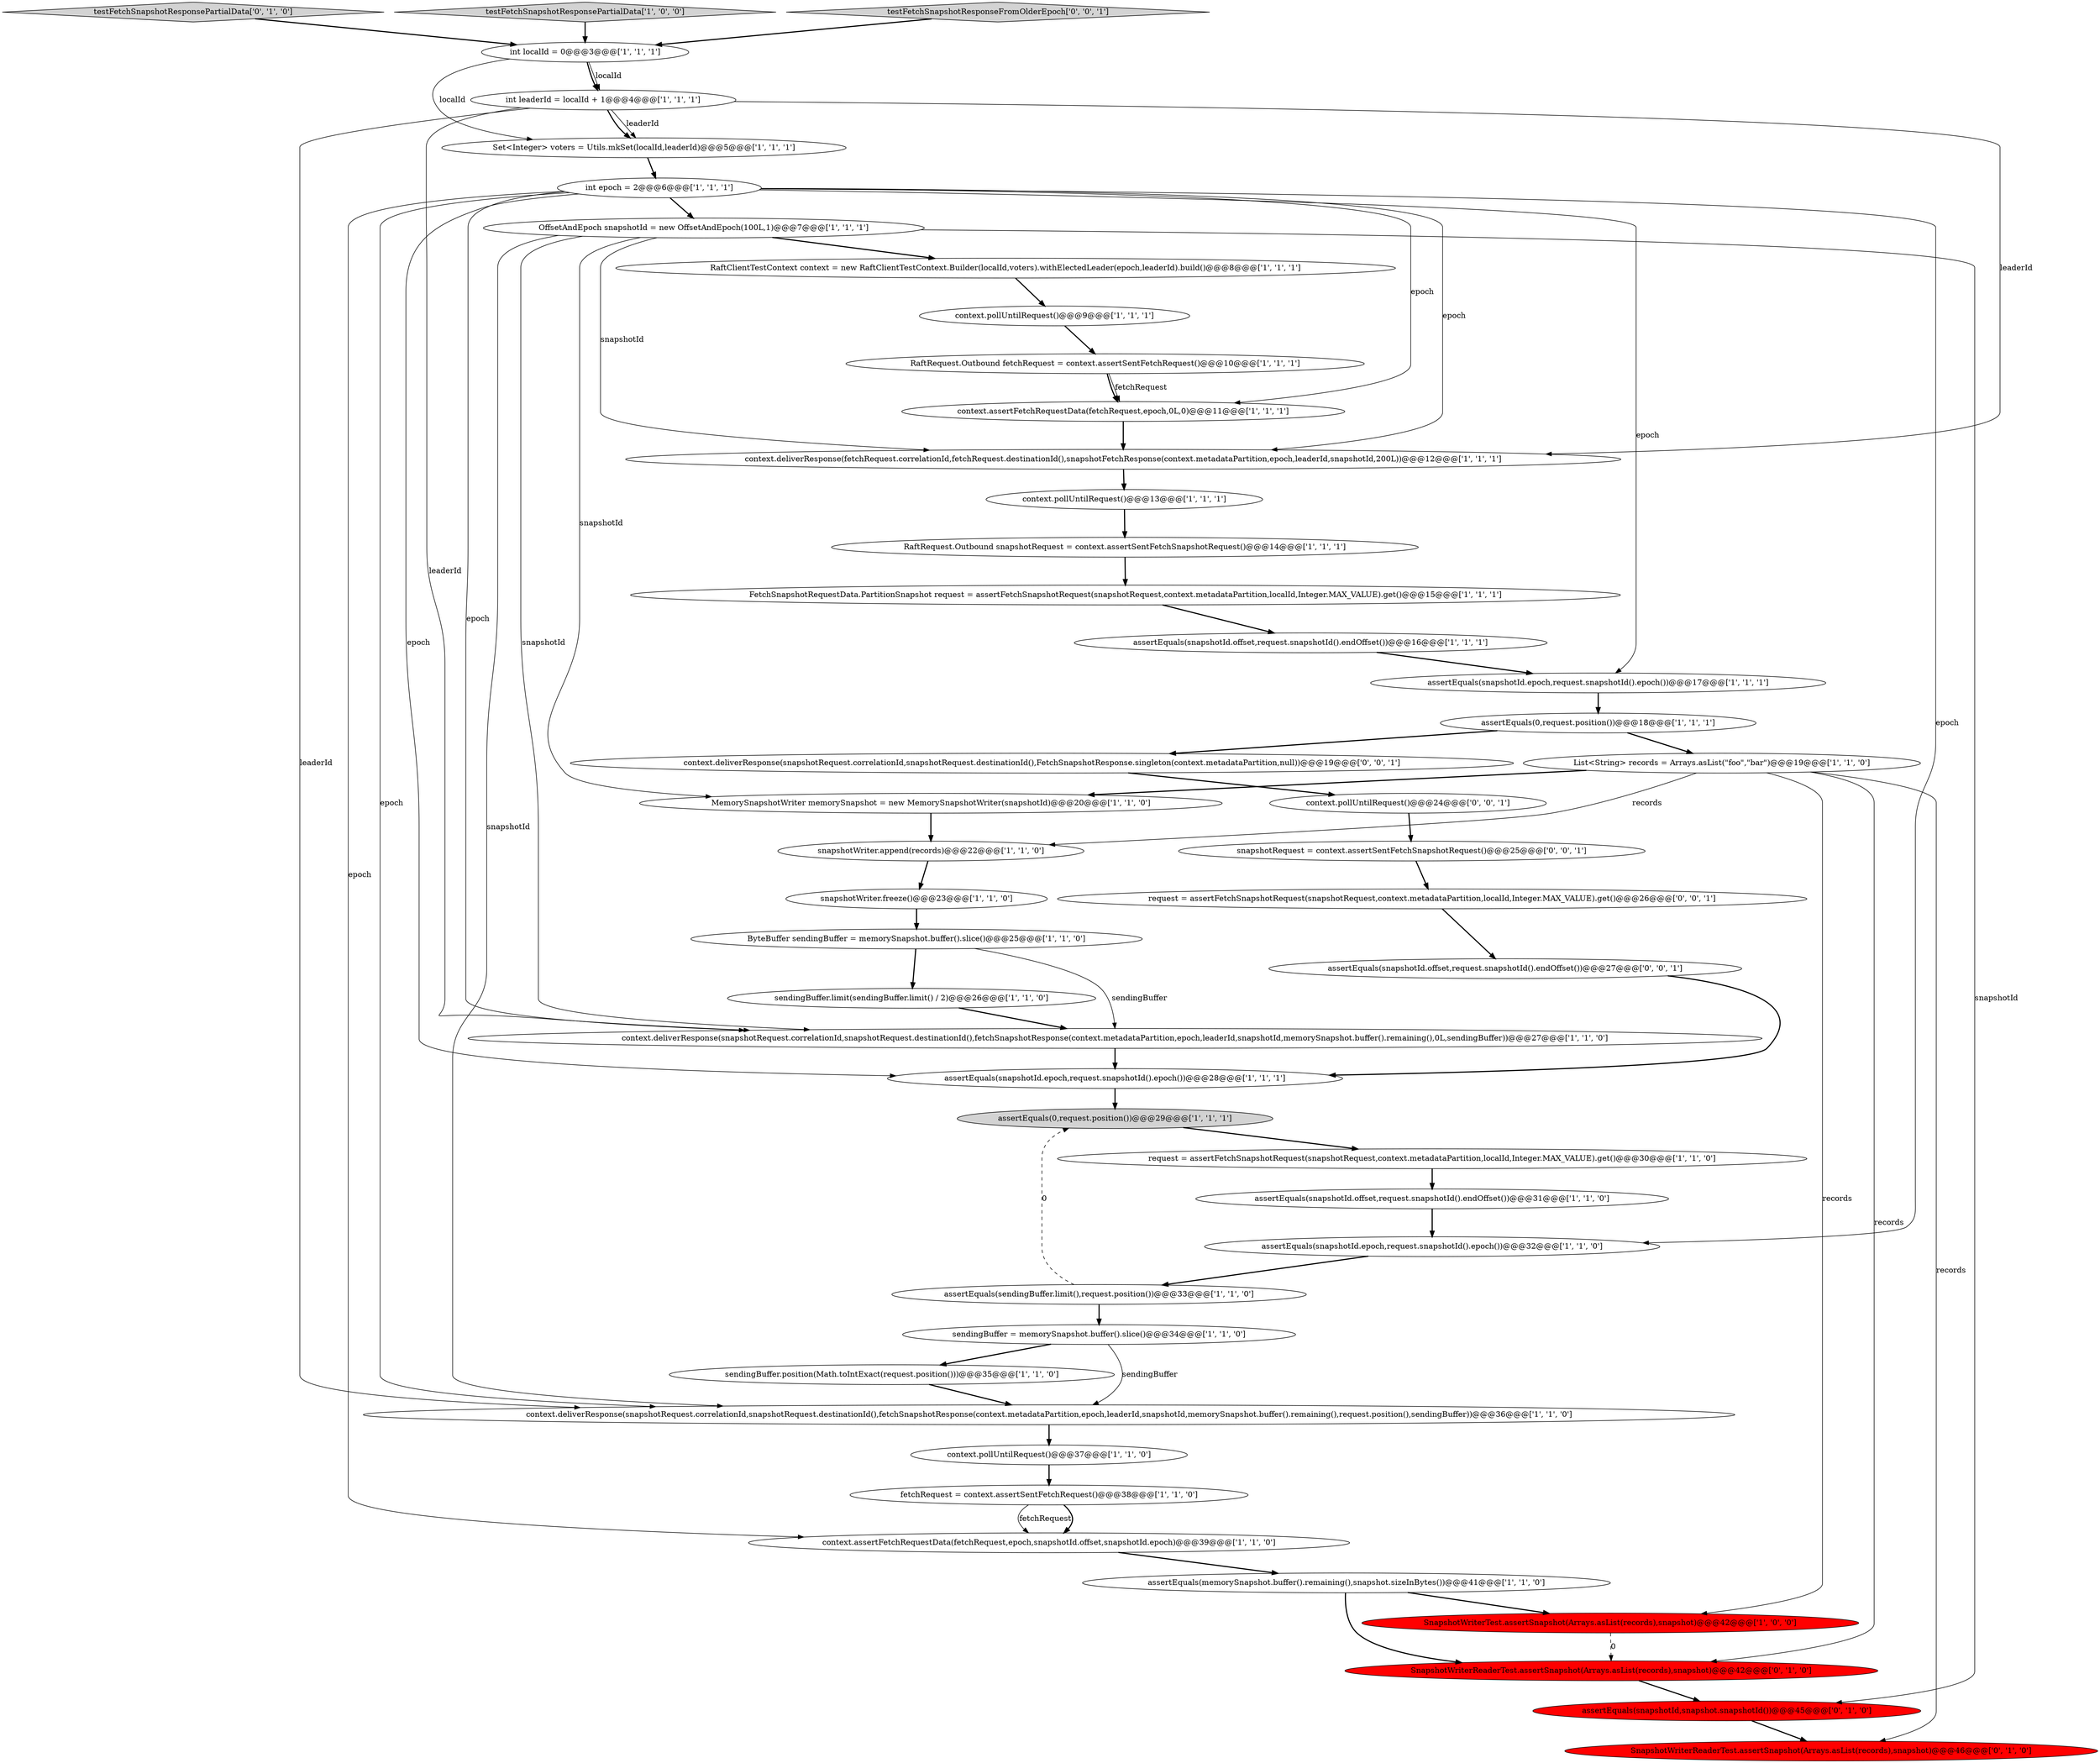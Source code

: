 digraph {
7 [style = filled, label = "snapshotWriter.append(records)@@@22@@@['1', '1', '0']", fillcolor = white, shape = ellipse image = "AAA0AAABBB1BBB"];
13 [style = filled, label = "assertEquals(sendingBuffer.limit(),request.position())@@@33@@@['1', '1', '0']", fillcolor = white, shape = ellipse image = "AAA0AAABBB1BBB"];
4 [style = filled, label = "Set<Integer> voters = Utils.mkSet(localId,leaderId)@@@5@@@['1', '1', '1']", fillcolor = white, shape = ellipse image = "AAA0AAABBB1BBB"];
24 [style = filled, label = "assertEquals(snapshotId.epoch,request.snapshotId().epoch())@@@32@@@['1', '1', '0']", fillcolor = white, shape = ellipse image = "AAA0AAABBB1BBB"];
20 [style = filled, label = "sendingBuffer.limit(sendingBuffer.limit() / 2)@@@26@@@['1', '1', '0']", fillcolor = white, shape = ellipse image = "AAA0AAABBB1BBB"];
36 [style = filled, label = "context.pollUntilRequest()@@@9@@@['1', '1', '1']", fillcolor = white, shape = ellipse image = "AAA0AAABBB1BBB"];
19 [style = filled, label = "int epoch = 2@@@6@@@['1', '1', '1']", fillcolor = white, shape = ellipse image = "AAA0AAABBB1BBB"];
21 [style = filled, label = "context.assertFetchRequestData(fetchRequest,epoch,snapshotId.offset,snapshotId.epoch)@@@39@@@['1', '1', '0']", fillcolor = white, shape = ellipse image = "AAA0AAABBB1BBB"];
29 [style = filled, label = "RaftClientTestContext context = new RaftClientTestContext.Builder(localId,voters).withElectedLeader(epoch,leaderId).build()@@@8@@@['1', '1', '1']", fillcolor = white, shape = ellipse image = "AAA0AAABBB1BBB"];
37 [style = filled, label = "sendingBuffer.position(Math.toIntExact(request.position()))@@@35@@@['1', '1', '0']", fillcolor = white, shape = ellipse image = "AAA0AAABBB1BBB"];
3 [style = filled, label = "assertEquals(0,request.position())@@@18@@@['1', '1', '1']", fillcolor = white, shape = ellipse image = "AAA0AAABBB1BBB"];
17 [style = filled, label = "context.pollUntilRequest()@@@13@@@['1', '1', '1']", fillcolor = white, shape = ellipse image = "AAA0AAABBB1BBB"];
40 [style = filled, label = "testFetchSnapshotResponsePartialData['0', '1', '0']", fillcolor = lightgray, shape = diamond image = "AAA0AAABBB2BBB"];
44 [style = filled, label = "context.pollUntilRequest()@@@24@@@['0', '0', '1']", fillcolor = white, shape = ellipse image = "AAA0AAABBB3BBB"];
11 [style = filled, label = "MemorySnapshotWriter memorySnapshot = new MemorySnapshotWriter(snapshotId)@@@20@@@['1', '1', '0']", fillcolor = white, shape = ellipse image = "AAA0AAABBB1BBB"];
45 [style = filled, label = "assertEquals(snapshotId.offset,request.snapshotId().endOffset())@@@27@@@['0', '0', '1']", fillcolor = white, shape = ellipse image = "AAA0AAABBB3BBB"];
31 [style = filled, label = "testFetchSnapshotResponsePartialData['1', '0', '0']", fillcolor = lightgray, shape = diamond image = "AAA0AAABBB1BBB"];
33 [style = filled, label = "context.deliverResponse(snapshotRequest.correlationId,snapshotRequest.destinationId(),fetchSnapshotResponse(context.metadataPartition,epoch,leaderId,snapshotId,memorySnapshot.buffer().remaining(),request.position(),sendingBuffer))@@@36@@@['1', '1', '0']", fillcolor = white, shape = ellipse image = "AAA0AAABBB1BBB"];
0 [style = filled, label = "RaftRequest.Outbound fetchRequest = context.assertSentFetchRequest()@@@10@@@['1', '1', '1']", fillcolor = white, shape = ellipse image = "AAA0AAABBB1BBB"];
18 [style = filled, label = "int localId = 0@@@3@@@['1', '1', '1']", fillcolor = white, shape = ellipse image = "AAA0AAABBB1BBB"];
8 [style = filled, label = "fetchRequest = context.assertSentFetchRequest()@@@38@@@['1', '1', '0']", fillcolor = white, shape = ellipse image = "AAA0AAABBB1BBB"];
27 [style = filled, label = "request = assertFetchSnapshotRequest(snapshotRequest,context.metadataPartition,localId,Integer.MAX_VALUE).get()@@@30@@@['1', '1', '0']", fillcolor = white, shape = ellipse image = "AAA0AAABBB1BBB"];
15 [style = filled, label = "int leaderId = localId + 1@@@4@@@['1', '1', '1']", fillcolor = white, shape = ellipse image = "AAA0AAABBB1BBB"];
34 [style = filled, label = "context.pollUntilRequest()@@@37@@@['1', '1', '0']", fillcolor = white, shape = ellipse image = "AAA0AAABBB1BBB"];
46 [style = filled, label = "testFetchSnapshotResponseFromOlderEpoch['0', '0', '1']", fillcolor = lightgray, shape = diamond image = "AAA0AAABBB3BBB"];
30 [style = filled, label = "sendingBuffer = memorySnapshot.buffer().slice()@@@34@@@['1', '1', '0']", fillcolor = white, shape = ellipse image = "AAA0AAABBB1BBB"];
41 [style = filled, label = "SnapshotWriterReaderTest.assertSnapshot(Arrays.asList(records),snapshot)@@@46@@@['0', '1', '0']", fillcolor = red, shape = ellipse image = "AAA1AAABBB2BBB"];
10 [style = filled, label = "assertEquals(0,request.position())@@@29@@@['1', '1', '1']", fillcolor = lightgray, shape = ellipse image = "AAA0AAABBB1BBB"];
32 [style = filled, label = "List<String> records = Arrays.asList(\"foo\",\"bar\")@@@19@@@['1', '1', '0']", fillcolor = white, shape = ellipse image = "AAA0AAABBB1BBB"];
5 [style = filled, label = "snapshotWriter.freeze()@@@23@@@['1', '1', '0']", fillcolor = white, shape = ellipse image = "AAA0AAABBB1BBB"];
12 [style = filled, label = "assertEquals(snapshotId.epoch,request.snapshotId().epoch())@@@28@@@['1', '1', '1']", fillcolor = white, shape = ellipse image = "AAA0AAABBB1BBB"];
23 [style = filled, label = "RaftRequest.Outbound snapshotRequest = context.assertSentFetchSnapshotRequest()@@@14@@@['1', '1', '1']", fillcolor = white, shape = ellipse image = "AAA0AAABBB1BBB"];
25 [style = filled, label = "FetchSnapshotRequestData.PartitionSnapshot request = assertFetchSnapshotRequest(snapshotRequest,context.metadataPartition,localId,Integer.MAX_VALUE).get()@@@15@@@['1', '1', '1']", fillcolor = white, shape = ellipse image = "AAA0AAABBB1BBB"];
43 [style = filled, label = "context.deliverResponse(snapshotRequest.correlationId,snapshotRequest.destinationId(),FetchSnapshotResponse.singleton(context.metadataPartition,null))@@@19@@@['0', '0', '1']", fillcolor = white, shape = ellipse image = "AAA0AAABBB3BBB"];
28 [style = filled, label = "SnapshotWriterTest.assertSnapshot(Arrays.asList(records),snapshot)@@@42@@@['1', '0', '0']", fillcolor = red, shape = ellipse image = "AAA1AAABBB1BBB"];
2 [style = filled, label = "assertEquals(memorySnapshot.buffer().remaining(),snapshot.sizeInBytes())@@@41@@@['1', '1', '0']", fillcolor = white, shape = ellipse image = "AAA0AAABBB1BBB"];
1 [style = filled, label = "assertEquals(snapshotId.offset,request.snapshotId().endOffset())@@@31@@@['1', '1', '0']", fillcolor = white, shape = ellipse image = "AAA0AAABBB1BBB"];
35 [style = filled, label = "context.assertFetchRequestData(fetchRequest,epoch,0L,0)@@@11@@@['1', '1', '1']", fillcolor = white, shape = ellipse image = "AAA0AAABBB1BBB"];
47 [style = filled, label = "snapshotRequest = context.assertSentFetchSnapshotRequest()@@@25@@@['0', '0', '1']", fillcolor = white, shape = ellipse image = "AAA0AAABBB3BBB"];
38 [style = filled, label = "SnapshotWriterReaderTest.assertSnapshot(Arrays.asList(records),snapshot)@@@42@@@['0', '1', '0']", fillcolor = red, shape = ellipse image = "AAA1AAABBB2BBB"];
6 [style = filled, label = "OffsetAndEpoch snapshotId = new OffsetAndEpoch(100L,1)@@@7@@@['1', '1', '1']", fillcolor = white, shape = ellipse image = "AAA0AAABBB1BBB"];
42 [style = filled, label = "request = assertFetchSnapshotRequest(snapshotRequest,context.metadataPartition,localId,Integer.MAX_VALUE).get()@@@26@@@['0', '0', '1']", fillcolor = white, shape = ellipse image = "AAA0AAABBB3BBB"];
9 [style = filled, label = "context.deliverResponse(snapshotRequest.correlationId,snapshotRequest.destinationId(),fetchSnapshotResponse(context.metadataPartition,epoch,leaderId,snapshotId,memorySnapshot.buffer().remaining(),0L,sendingBuffer))@@@27@@@['1', '1', '0']", fillcolor = white, shape = ellipse image = "AAA0AAABBB1BBB"];
16 [style = filled, label = "context.deliverResponse(fetchRequest.correlationId,fetchRequest.destinationId(),snapshotFetchResponse(context.metadataPartition,epoch,leaderId,snapshotId,200L))@@@12@@@['1', '1', '1']", fillcolor = white, shape = ellipse image = "AAA0AAABBB1BBB"];
39 [style = filled, label = "assertEquals(snapshotId,snapshot.snapshotId())@@@45@@@['0', '1', '0']", fillcolor = red, shape = ellipse image = "AAA1AAABBB2BBB"];
22 [style = filled, label = "assertEquals(snapshotId.offset,request.snapshotId().endOffset())@@@16@@@['1', '1', '1']", fillcolor = white, shape = ellipse image = "AAA0AAABBB1BBB"];
14 [style = filled, label = "assertEquals(snapshotId.epoch,request.snapshotId().epoch())@@@17@@@['1', '1', '1']", fillcolor = white, shape = ellipse image = "AAA0AAABBB1BBB"];
26 [style = filled, label = "ByteBuffer sendingBuffer = memorySnapshot.buffer().slice()@@@25@@@['1', '1', '0']", fillcolor = white, shape = ellipse image = "AAA0AAABBB1BBB"];
19->35 [style = solid, label="epoch"];
18->15 [style = solid, label="localId"];
29->36 [style = bold, label=""];
30->33 [style = solid, label="sendingBuffer"];
32->41 [style = solid, label="records"];
23->25 [style = bold, label=""];
14->3 [style = bold, label=""];
27->1 [style = bold, label=""];
26->9 [style = solid, label="sendingBuffer"];
35->16 [style = bold, label=""];
19->16 [style = solid, label="epoch"];
25->22 [style = bold, label=""];
47->42 [style = bold, label=""];
20->9 [style = bold, label=""];
42->45 [style = bold, label=""];
10->27 [style = bold, label=""];
15->33 [style = solid, label="leaderId"];
19->12 [style = solid, label="epoch"];
19->9 [style = solid, label="epoch"];
18->15 [style = bold, label=""];
4->19 [style = bold, label=""];
5->26 [style = bold, label=""];
31->18 [style = bold, label=""];
40->18 [style = bold, label=""];
32->38 [style = solid, label="records"];
13->10 [style = dashed, label="0"];
13->30 [style = bold, label=""];
6->11 [style = solid, label="snapshotId"];
32->7 [style = solid, label="records"];
16->17 [style = bold, label=""];
30->37 [style = bold, label=""];
34->8 [style = bold, label=""];
19->6 [style = bold, label=""];
46->18 [style = bold, label=""];
38->39 [style = bold, label=""];
28->38 [style = dashed, label="0"];
17->23 [style = bold, label=""];
6->9 [style = solid, label="snapshotId"];
15->9 [style = solid, label="leaderId"];
6->29 [style = bold, label=""];
15->4 [style = solid, label="leaderId"];
21->2 [style = bold, label=""];
45->12 [style = bold, label=""];
8->21 [style = solid, label="fetchRequest"];
2->38 [style = bold, label=""];
6->16 [style = solid, label="snapshotId"];
19->14 [style = solid, label="epoch"];
7->5 [style = bold, label=""];
12->10 [style = bold, label=""];
36->0 [style = bold, label=""];
1->24 [style = bold, label=""];
19->33 [style = solid, label="epoch"];
6->39 [style = solid, label="snapshotId"];
15->4 [style = bold, label=""];
0->35 [style = bold, label=""];
8->21 [style = bold, label=""];
19->21 [style = solid, label="epoch"];
0->35 [style = solid, label="fetchRequest"];
39->41 [style = bold, label=""];
3->43 [style = bold, label=""];
9->12 [style = bold, label=""];
19->24 [style = solid, label="epoch"];
6->33 [style = solid, label="snapshotId"];
22->14 [style = bold, label=""];
15->16 [style = solid, label="leaderId"];
3->32 [style = bold, label=""];
32->11 [style = bold, label=""];
32->28 [style = solid, label="records"];
37->33 [style = bold, label=""];
33->34 [style = bold, label=""];
2->28 [style = bold, label=""];
43->44 [style = bold, label=""];
18->4 [style = solid, label="localId"];
11->7 [style = bold, label=""];
26->20 [style = bold, label=""];
44->47 [style = bold, label=""];
24->13 [style = bold, label=""];
}
